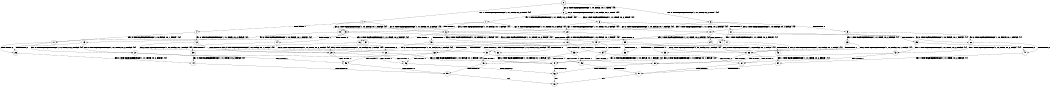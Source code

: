 digraph BCG {
size = "7, 10.5";
center = TRUE;
node [shape = circle];
0 [peripheries = 2];
0 -> 1 [label = "EX !1 !ATOMIC_EXCH_BRANCH (1, +1, TRUE, +0, 2, TRUE) !{0}"];
0 -> 2 [label = "EX !2 !ATOMIC_EXCH_BRANCH (1, +0, FALSE, +0, 1, TRUE) !{0}"];
0 -> 3 [label = "EX !0 !ATOMIC_EXCH_BRANCH (1, +1, TRUE, +0, 2, TRUE) !{0}"];
1 -> 4 [label = "TERMINATE !1"];
1 -> 5 [label = "EX !2 !ATOMIC_EXCH_BRANCH (1, +0, FALSE, +0, 1, FALSE) !{0}"];
1 -> 6 [label = "EX !0 !ATOMIC_EXCH_BRANCH (1, +1, TRUE, +0, 2, FALSE) !{0}"];
2 -> 7 [label = "EX !1 !ATOMIC_EXCH_BRANCH (1, +1, TRUE, +0, 2, TRUE) !{0}"];
2 -> 8 [label = "EX !0 !ATOMIC_EXCH_BRANCH (1, +1, TRUE, +0, 2, TRUE) !{0}"];
2 -> 2 [label = "EX !2 !ATOMIC_EXCH_BRANCH (1, +0, FALSE, +0, 1, TRUE) !{0}"];
3 -> 9 [label = "TERMINATE !0"];
3 -> 6 [label = "EX !1 !ATOMIC_EXCH_BRANCH (1, +1, TRUE, +0, 2, FALSE) !{0}"];
3 -> 10 [label = "EX !2 !ATOMIC_EXCH_BRANCH (1, +0, FALSE, +0, 1, FALSE) !{0}"];
4 -> 11 [label = "EX !2 !ATOMIC_EXCH_BRANCH (1, +0, FALSE, +0, 1, FALSE) !{0}"];
4 -> 12 [label = "EX !0 !ATOMIC_EXCH_BRANCH (1, +1, TRUE, +0, 2, FALSE) !{0}"];
5 -> 13 [label = "TERMINATE !1"];
5 -> 14 [label = "TERMINATE !2"];
5 -> 15 [label = "EX !0 !ATOMIC_EXCH_BRANCH (1, +1, TRUE, +0, 2, FALSE) !{0}"];
6 -> 16 [label = "TERMINATE !1"];
6 -> 17 [label = "TERMINATE !0"];
6 -> 18 [label = "EX !2 !ATOMIC_EXCH_BRANCH (1, +0, FALSE, +0, 1, FALSE) !{0}"];
7 -> 19 [label = "TERMINATE !1"];
7 -> 20 [label = "EX !0 !ATOMIC_EXCH_BRANCH (1, +1, TRUE, +0, 2, FALSE) !{0}"];
7 -> 5 [label = "EX !2 !ATOMIC_EXCH_BRANCH (1, +0, FALSE, +0, 1, FALSE) !{0}"];
8 -> 21 [label = "TERMINATE !0"];
8 -> 20 [label = "EX !1 !ATOMIC_EXCH_BRANCH (1, +1, TRUE, +0, 2, FALSE) !{0}"];
8 -> 10 [label = "EX !2 !ATOMIC_EXCH_BRANCH (1, +0, FALSE, +0, 1, FALSE) !{0}"];
9 -> 22 [label = "EX !2 !ATOMIC_EXCH_BRANCH (1, +0, FALSE, +0, 1, FALSE) !{1}"];
9 -> 23 [label = "EX !1 !ATOMIC_EXCH_BRANCH (1, +1, TRUE, +0, 2, FALSE) !{1}"];
10 -> 24 [label = "TERMINATE !2"];
10 -> 25 [label = "TERMINATE !0"];
10 -> 15 [label = "EX !1 !ATOMIC_EXCH_BRANCH (1, +1, TRUE, +0, 2, FALSE) !{0}"];
11 -> 26 [label = "TERMINATE !2"];
11 -> 27 [label = "EX !0 !ATOMIC_EXCH_BRANCH (1, +1, TRUE, +0, 2, FALSE) !{0}"];
12 -> 28 [label = "TERMINATE !0"];
12 -> 29 [label = "EX !2 !ATOMIC_EXCH_BRANCH (1, +0, FALSE, +0, 1, FALSE) !{0}"];
13 -> 26 [label = "TERMINATE !2"];
13 -> 27 [label = "EX !0 !ATOMIC_EXCH_BRANCH (1, +1, TRUE, +0, 2, FALSE) !{0}"];
14 -> 30 [label = "TERMINATE !1"];
14 -> 31 [label = "EX !0 !ATOMIC_EXCH_BRANCH (1, +1, TRUE, +0, 2, FALSE) !{0}"];
15 -> 32 [label = "TERMINATE !1"];
15 -> 33 [label = "TERMINATE !2"];
15 -> 34 [label = "TERMINATE !0"];
16 -> 28 [label = "TERMINATE !0"];
16 -> 29 [label = "EX !2 !ATOMIC_EXCH_BRANCH (1, +0, FALSE, +0, 1, FALSE) !{0}"];
17 -> 35 [label = "TERMINATE !1"];
17 -> 36 [label = "EX !2 !ATOMIC_EXCH_BRANCH (1, +0, FALSE, +0, 1, FALSE) !{1}"];
18 -> 32 [label = "TERMINATE !1"];
18 -> 33 [label = "TERMINATE !2"];
18 -> 34 [label = "TERMINATE !0"];
19 -> 37 [label = "EX !0 !ATOMIC_EXCH_BRANCH (1, +1, TRUE, +0, 2, FALSE) !{0}"];
19 -> 11 [label = "EX !2 !ATOMIC_EXCH_BRANCH (1, +0, FALSE, +0, 1, FALSE) !{0}"];
20 -> 38 [label = "TERMINATE !1"];
20 -> 39 [label = "TERMINATE !0"];
20 -> 18 [label = "EX !2 !ATOMIC_EXCH_BRANCH (1, +0, FALSE, +0, 1, FALSE) !{0}"];
21 -> 40 [label = "EX !1 !ATOMIC_EXCH_BRANCH (1, +1, TRUE, +0, 2, FALSE) !{1}"];
21 -> 22 [label = "EX !2 !ATOMIC_EXCH_BRANCH (1, +0, FALSE, +0, 1, FALSE) !{1}"];
22 -> 41 [label = "TERMINATE !2"];
22 -> 42 [label = "EX !1 !ATOMIC_EXCH_BRANCH (1, +1, TRUE, +0, 2, FALSE) !{1}"];
23 -> 35 [label = "TERMINATE !1"];
23 -> 36 [label = "EX !2 !ATOMIC_EXCH_BRANCH (1, +0, FALSE, +0, 1, FALSE) !{1}"];
24 -> 43 [label = "TERMINATE !0"];
24 -> 31 [label = "EX !1 !ATOMIC_EXCH_BRANCH (1, +1, TRUE, +0, 2, FALSE) !{0}"];
25 -> 41 [label = "TERMINATE !2"];
25 -> 42 [label = "EX !1 !ATOMIC_EXCH_BRANCH (1, +1, TRUE, +0, 2, FALSE) !{1}"];
26 -> 44 [label = "EX !0 !ATOMIC_EXCH_BRANCH (1, +1, TRUE, +0, 2, FALSE) !{0}"];
27 -> 45 [label = "TERMINATE !2"];
27 -> 46 [label = "TERMINATE !0"];
28 -> 47 [label = "EX !2 !ATOMIC_EXCH_BRANCH (1, +0, FALSE, +0, 1, FALSE) !{2}"];
29 -> 45 [label = "TERMINATE !2"];
29 -> 46 [label = "TERMINATE !0"];
30 -> 44 [label = "EX !0 !ATOMIC_EXCH_BRANCH (1, +1, TRUE, +0, 2, FALSE) !{0}"];
31 -> 48 [label = "TERMINATE !1"];
31 -> 49 [label = "TERMINATE !0"];
32 -> 45 [label = "TERMINATE !2"];
32 -> 46 [label = "TERMINATE !0"];
33 -> 48 [label = "TERMINATE !1"];
33 -> 49 [label = "TERMINATE !0"];
34 -> 50 [label = "TERMINATE !1"];
34 -> 51 [label = "TERMINATE !2"];
35 -> 47 [label = "EX !2 !ATOMIC_EXCH_BRANCH (1, +0, FALSE, +0, 1, FALSE) !{2}"];
36 -> 50 [label = "TERMINATE !1"];
36 -> 51 [label = "TERMINATE !2"];
37 -> 52 [label = "TERMINATE !0"];
37 -> 29 [label = "EX !2 !ATOMIC_EXCH_BRANCH (1, +0, FALSE, +0, 1, FALSE) !{0}"];
38 -> 52 [label = "TERMINATE !0"];
38 -> 29 [label = "EX !2 !ATOMIC_EXCH_BRANCH (1, +0, FALSE, +0, 1, FALSE) !{0}"];
39 -> 53 [label = "TERMINATE !1"];
39 -> 36 [label = "EX !2 !ATOMIC_EXCH_BRANCH (1, +0, FALSE, +0, 1, FALSE) !{1}"];
40 -> 53 [label = "TERMINATE !1"];
40 -> 36 [label = "EX !2 !ATOMIC_EXCH_BRANCH (1, +0, FALSE, +0, 1, FALSE) !{1}"];
41 -> 54 [label = "EX !1 !ATOMIC_EXCH_BRANCH (1, +1, TRUE, +0, 2, FALSE) !{1}"];
42 -> 50 [label = "TERMINATE !1"];
42 -> 51 [label = "TERMINATE !2"];
43 -> 54 [label = "EX !1 !ATOMIC_EXCH_BRANCH (1, +1, TRUE, +0, 2, FALSE) !{1}"];
44 -> 55 [label = "TERMINATE !0"];
45 -> 55 [label = "TERMINATE !0"];
46 -> 56 [label = "TERMINATE !2"];
47 -> 56 [label = "TERMINATE !2"];
48 -> 55 [label = "TERMINATE !0"];
49 -> 57 [label = "TERMINATE !1"];
50 -> 56 [label = "TERMINATE !2"];
51 -> 57 [label = "TERMINATE !1"];
52 -> 47 [label = "EX !2 !ATOMIC_EXCH_BRANCH (1, +0, FALSE, +0, 1, FALSE) !{2}"];
53 -> 47 [label = "EX !2 !ATOMIC_EXCH_BRANCH (1, +0, FALSE, +0, 1, FALSE) !{2}"];
54 -> 57 [label = "TERMINATE !1"];
55 -> 58 [label = "exit"];
56 -> 58 [label = "exit"];
57 -> 58 [label = "exit"];
}
